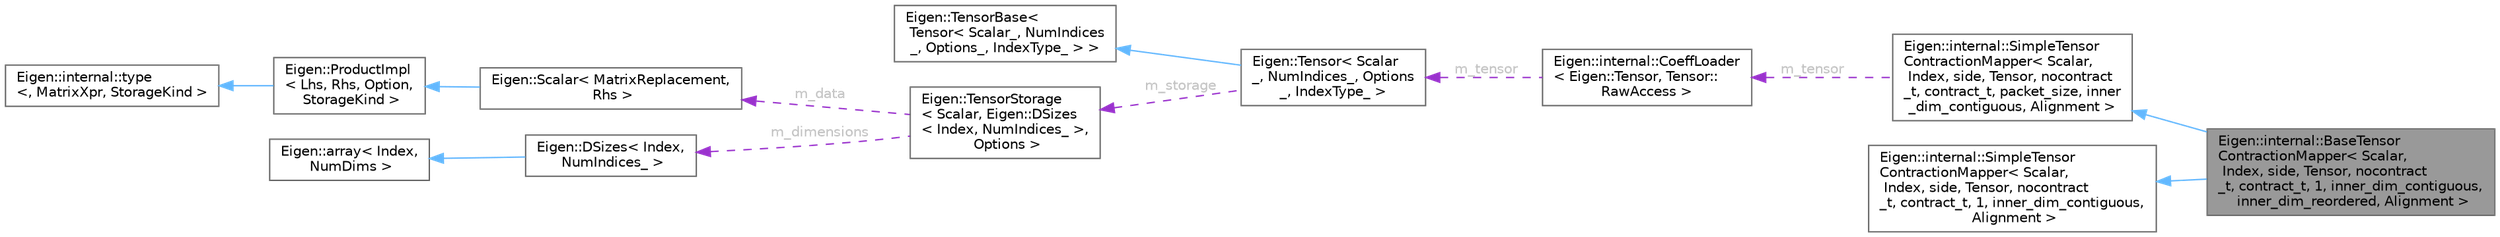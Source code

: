 digraph "Eigen::internal::BaseTensorContractionMapper&lt; Scalar, Index, side, Tensor, nocontract_t, contract_t, 1, inner_dim_contiguous, inner_dim_reordered, Alignment &gt;"
{
 // LATEX_PDF_SIZE
  bgcolor="transparent";
  edge [fontname=Helvetica,fontsize=10,labelfontname=Helvetica,labelfontsize=10];
  node [fontname=Helvetica,fontsize=10,shape=box,height=0.2,width=0.4];
  rankdir="LR";
  Node1 [id="Node000001",label="Eigen::internal::BaseTensor\lContractionMapper\< Scalar,\l Index, side, Tensor, nocontract\l_t, contract_t, 1, inner_dim_contiguous,\l inner_dim_reordered, Alignment \>",height=0.2,width=0.4,color="gray40", fillcolor="grey60", style="filled", fontcolor="black",tooltip=" "];
  Node2 -> Node1 [id="edge1_Node000001_Node000002",dir="back",color="steelblue1",style="solid",tooltip=" "];
  Node2 [id="Node000002",label="Eigen::internal::SimpleTensor\lContractionMapper\< Scalar,\l Index, side, Tensor, nocontract\l_t, contract_t, packet_size, inner\l_dim_contiguous, Alignment \>",height=0.2,width=0.4,color="gray40", fillcolor="white", style="filled",URL="$class_eigen_1_1internal_1_1_simple_tensor_contraction_mapper.html",tooltip=" "];
  Node3 -> Node2 [id="edge2_Node000002_Node000003",dir="back",color="darkorchid3",style="dashed",tooltip=" ",label=" m_tensor",fontcolor="grey" ];
  Node3 [id="Node000003",label="Eigen::internal::CoeffLoader\l\< Eigen::Tensor, Tensor::\lRawAccess \>",height=0.2,width=0.4,color="gray40", fillcolor="white", style="filled",URL="$struct_eigen_1_1internal_1_1_coeff_loader.html",tooltip=" "];
  Node4 -> Node3 [id="edge3_Node000003_Node000004",dir="back",color="darkorchid3",style="dashed",tooltip=" ",label=" m_tensor",fontcolor="grey" ];
  Node4 [id="Node000004",label="Eigen::Tensor\< Scalar\l_, NumIndices_, Options\l_, IndexType_ \>",height=0.2,width=0.4,color="gray40", fillcolor="white", style="filled",URL="$class_eigen_1_1_tensor.html",tooltip="The tensor class."];
  Node5 -> Node4 [id="edge4_Node000004_Node000005",dir="back",color="steelblue1",style="solid",tooltip=" "];
  Node5 [id="Node000005",label="Eigen::TensorBase\<\l Tensor\< Scalar_, NumIndices\l_, Options_, IndexType_ \> \>",height=0.2,width=0.4,color="gray40", fillcolor="white", style="filled",URL="$class_eigen_1_1_tensor_base.html",tooltip=" "];
  Node6 -> Node4 [id="edge5_Node000004_Node000006",dir="back",color="darkorchid3",style="dashed",tooltip=" ",label=" m_storage",fontcolor="grey" ];
  Node6 [id="Node000006",label="Eigen::TensorStorage\l\< Scalar, Eigen::DSizes\l\< Index, NumIndices_ \>,\l Options \>",height=0.2,width=0.4,color="gray40", fillcolor="white", style="filled",URL="$class_eigen_1_1_tensor_storage.html",tooltip=" "];
  Node7 -> Node6 [id="edge6_Node000006_Node000007",dir="back",color="darkorchid3",style="dashed",tooltip=" ",label=" m_data",fontcolor="grey" ];
  Node7 [id="Node000007",label="Eigen::Scalar\< MatrixReplacement,\l Rhs \>",height=0.2,width=0.4,color="gray40", fillcolor="white", style="filled",URL="$class_eigen_1_1_product.html",tooltip=" "];
  Node8 -> Node7 [id="edge7_Node000007_Node000008",dir="back",color="steelblue1",style="solid",tooltip=" "];
  Node8 [id="Node000008",label="Eigen::ProductImpl\l\< Lhs, Rhs, Option,\l StorageKind \>",height=0.2,width=0.4,color="gray40", fillcolor="white", style="filled",URL="$class_eigen_1_1_product_impl.html",tooltip=" "];
  Node9 -> Node8 [id="edge8_Node000008_Node000009",dir="back",color="steelblue1",style="solid",tooltip=" "];
  Node9 [id="Node000009",label="Eigen::internal::type\l\<, MatrixXpr, StorageKind \>",height=0.2,width=0.4,color="gray40", fillcolor="white", style="filled",URL="$struct_eigen_1_1internal_1_1generic__xpr__base.html",tooltip=" "];
  Node10 -> Node6 [id="edge9_Node000006_Node000010",dir="back",color="darkorchid3",style="dashed",tooltip=" ",label=" m_dimensions",fontcolor="grey" ];
  Node10 [id="Node000010",label="Eigen::DSizes\< Index,\l NumIndices_ \>",height=0.2,width=0.4,color="gray40", fillcolor="white", style="filled",URL="$struct_eigen_1_1_d_sizes.html",tooltip=" "];
  Node11 -> Node10 [id="edge10_Node000010_Node000011",dir="back",color="steelblue1",style="solid",tooltip=" "];
  Node11 [id="Node000011",label="Eigen::array\< Index,\l NumDims \>",height=0.2,width=0.4,color="gray40", fillcolor="white", style="filled",URL="$class_eigen_1_1array.html",tooltip=" "];
  Node12 -> Node1 [id="edge11_Node000001_Node000012",dir="back",color="steelblue1",style="solid",tooltip=" "];
  Node12 [id="Node000012",label="Eigen::internal::SimpleTensor\lContractionMapper\< Scalar,\l Index, side, Tensor, nocontract\l_t, contract_t, 1, inner_dim_contiguous,\l Alignment \>",height=0.2,width=0.4,color="gray40", fillcolor="white", style="filled",URL="$class_eigen_1_1internal_1_1_simple_tensor_contraction_mapper.html",tooltip=" "];
}
